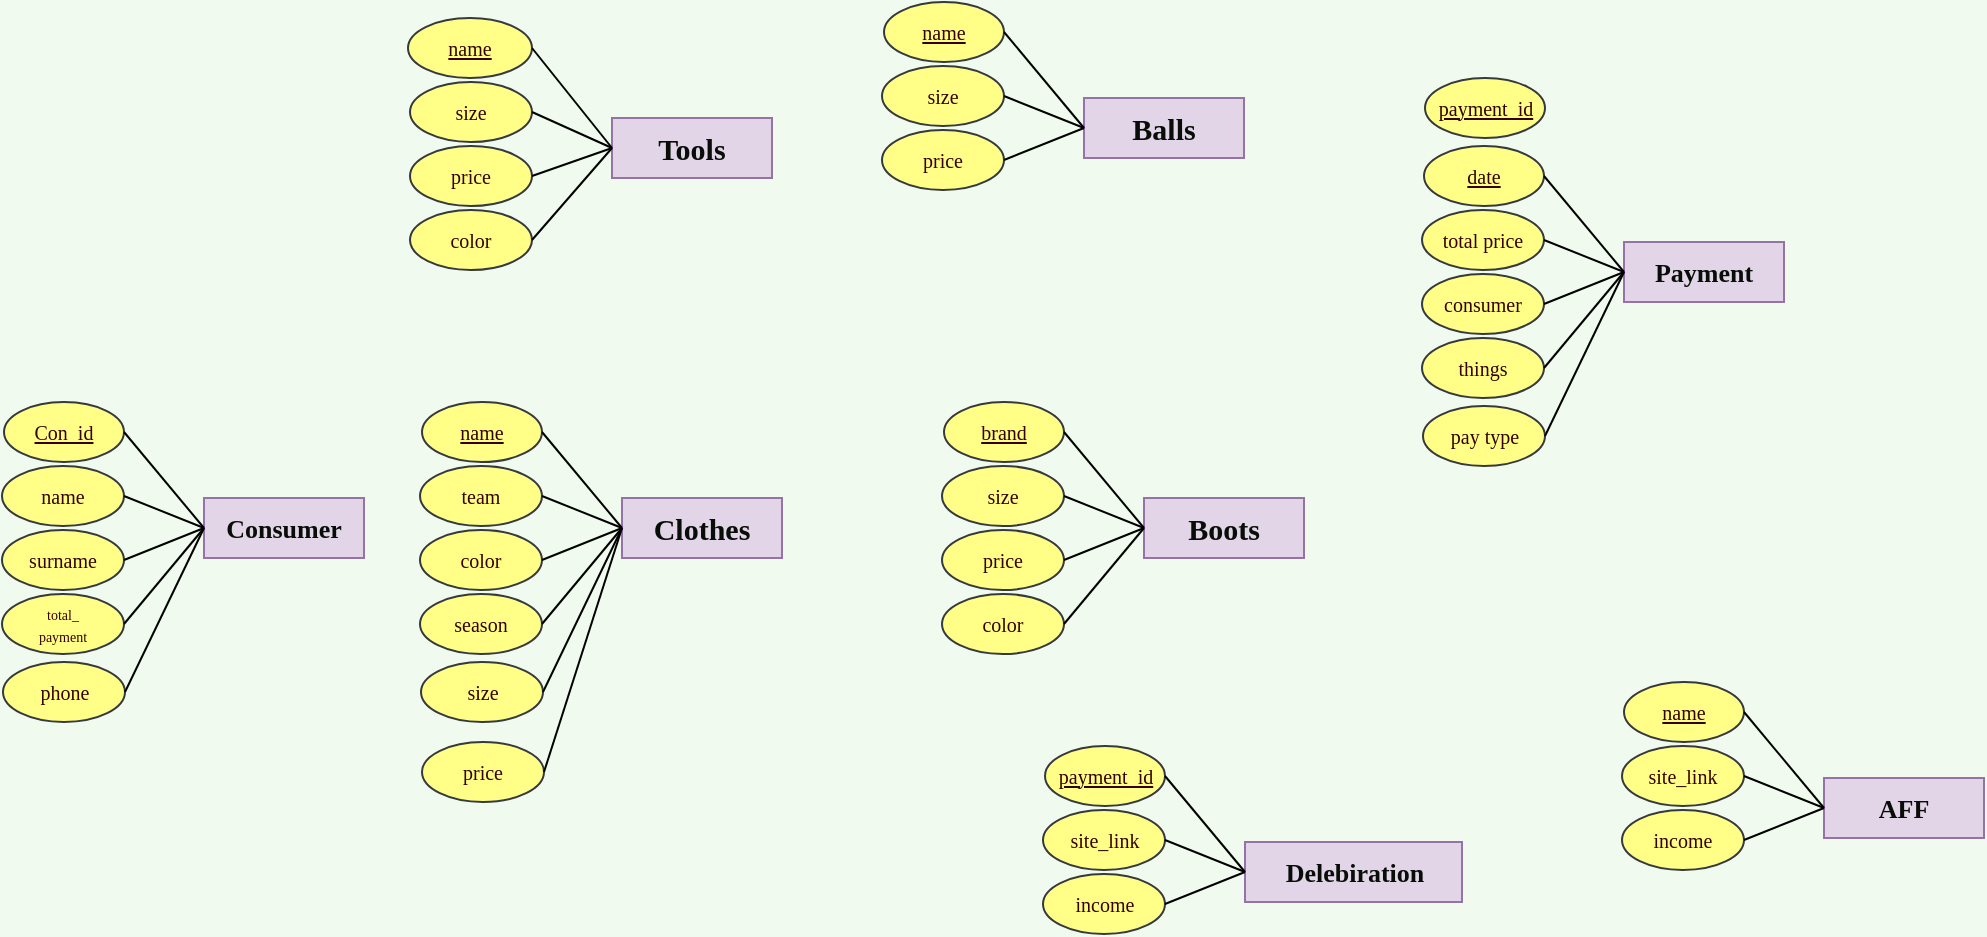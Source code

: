 <mxfile version="21.2.1" type="github">
  <diagram name="Страница 1" id="pUMUKk7vh0ifozHOk4wC">
    <mxGraphModel dx="677" dy="349" grid="1" gridSize="10" guides="1" tooltips="1" connect="1" arrows="1" fold="1" page="1" pageScale="1" pageWidth="1654" pageHeight="1169" background="#F1FAEE" math="0" shadow="0">
      <root>
        <mxCell id="0" />
        <mxCell id="1" parent="0" />
        <mxCell id="20J9mscwqWilk-XeIcK0-2" value="&lt;font color=&quot;#090d07&quot; style=&quot;font-size: 15px;&quot;&gt;Tools&lt;/font&gt;" style="rounded=0;whiteSpace=wrap;html=1;shadow=0;labelBackgroundColor=none;labelBorderColor=none;sketch=0;fillStyle=auto;strokeColor=#9673a6;strokeWidth=1;fontFamily=Verdana;fontSize=13;fillColor=#e1d5e7;fontStyle=1" vertex="1" parent="1">
          <mxGeometry x="355" y="188" width="80" height="30" as="geometry" />
        </mxCell>
        <mxCell id="20J9mscwqWilk-XeIcK0-3" value="&lt;font color=&quot;#360000&quot; style=&quot;font-size: 10px;&quot;&gt;&lt;u&gt;name&lt;/u&gt;&lt;/font&gt;" style="ellipse;whiteSpace=wrap;html=1;rounded=0;shadow=0;labelBackgroundColor=none;labelBorderColor=none;sketch=0;fillStyle=auto;strokeColor=#36393d;strokeWidth=1;fontFamily=Verdana;fontSize=10;fillColor=#ffff88;" vertex="1" parent="1">
          <mxGeometry x="253" y="138" width="62" height="30" as="geometry" />
        </mxCell>
        <mxCell id="20J9mscwqWilk-XeIcK0-4" value="&lt;font color=&quot;#360000&quot; style=&quot;font-size: 10px;&quot;&gt;size&lt;/font&gt;" style="ellipse;whiteSpace=wrap;html=1;rounded=0;shadow=0;labelBackgroundColor=none;labelBorderColor=none;sketch=0;fillStyle=auto;strokeColor=#36393d;strokeWidth=1;fontFamily=Verdana;fontSize=10;fillColor=#ffff88;" vertex="1" parent="1">
          <mxGeometry x="254" y="170" width="61" height="30" as="geometry" />
        </mxCell>
        <mxCell id="20J9mscwqWilk-XeIcK0-5" value="&lt;font color=&quot;#360000&quot; style=&quot;font-size: 10px;&quot;&gt;color&lt;/font&gt;" style="ellipse;whiteSpace=wrap;html=1;rounded=0;shadow=0;labelBackgroundColor=none;labelBorderColor=none;sketch=0;fillStyle=auto;strokeColor=#36393d;strokeWidth=1;fontFamily=Verdana;fontSize=10;fillColor=#ffff88;" vertex="1" parent="1">
          <mxGeometry x="254" y="234" width="61" height="30" as="geometry" />
        </mxCell>
        <mxCell id="20J9mscwqWilk-XeIcK0-8" value="&lt;font color=&quot;#360000&quot; style=&quot;font-size: 10px;&quot;&gt;price&lt;/font&gt;" style="ellipse;whiteSpace=wrap;html=1;rounded=0;shadow=0;labelBackgroundColor=none;labelBorderColor=none;sketch=0;fillStyle=auto;strokeColor=#36393d;strokeWidth=1;fontFamily=Verdana;fontSize=10;fillColor=#ffff88;" vertex="1" parent="1">
          <mxGeometry x="254" y="202" width="61" height="30" as="geometry" />
        </mxCell>
        <mxCell id="20J9mscwqWilk-XeIcK0-10" value="" style="endArrow=none;html=1;rounded=0;fontFamily=Verdana;fontSize=10;fontColor=#090D07;entryX=1;entryY=0.5;entryDx=0;entryDy=0;exitX=0;exitY=0.5;exitDx=0;exitDy=0;" edge="1" parent="1" source="20J9mscwqWilk-XeIcK0-2" target="20J9mscwqWilk-XeIcK0-8">
          <mxGeometry width="50" height="50" relative="1" as="geometry">
            <mxPoint x="300" y="241" as="sourcePoint" />
            <mxPoint x="350" y="191" as="targetPoint" />
          </mxGeometry>
        </mxCell>
        <mxCell id="20J9mscwqWilk-XeIcK0-11" value="" style="endArrow=none;html=1;rounded=0;fontFamily=Verdana;fontSize=10;fontColor=#090D07;entryX=1;entryY=0.5;entryDx=0;entryDy=0;exitX=0;exitY=0.5;exitDx=0;exitDy=0;" edge="1" parent="1" source="20J9mscwqWilk-XeIcK0-2" target="20J9mscwqWilk-XeIcK0-5">
          <mxGeometry width="50" height="50" relative="1" as="geometry">
            <mxPoint x="390.5" y="221" as="sourcePoint" />
            <mxPoint x="320.5" y="198" as="targetPoint" />
          </mxGeometry>
        </mxCell>
        <mxCell id="20J9mscwqWilk-XeIcK0-15" value="" style="endArrow=none;html=1;rounded=0;fontFamily=Verdana;fontSize=10;fontColor=#090D07;entryX=1;entryY=0.5;entryDx=0;entryDy=0;exitX=0;exitY=0.5;exitDx=0;exitDy=0;" edge="1" parent="1" source="20J9mscwqWilk-XeIcK0-2" target="20J9mscwqWilk-XeIcK0-4">
          <mxGeometry width="50" height="50" relative="1" as="geometry">
            <mxPoint x="340" y="221" as="sourcePoint" />
            <mxPoint x="320.5" y="198" as="targetPoint" />
          </mxGeometry>
        </mxCell>
        <mxCell id="20J9mscwqWilk-XeIcK0-16" value="" style="endArrow=none;html=1;rounded=0;fontFamily=Verdana;fontSize=10;fontColor=#090D07;entryX=1;entryY=0.5;entryDx=0;entryDy=0;exitX=0;exitY=0.5;exitDx=0;exitDy=0;" edge="1" parent="1" source="20J9mscwqWilk-XeIcK0-2" target="20J9mscwqWilk-XeIcK0-3">
          <mxGeometry width="50" height="50" relative="1" as="geometry">
            <mxPoint x="400.5" y="231" as="sourcePoint" />
            <mxPoint x="330.5" y="208" as="targetPoint" />
          </mxGeometry>
        </mxCell>
        <mxCell id="20J9mscwqWilk-XeIcK0-20" value="&lt;font color=&quot;#090d07&quot; style=&quot;font-size: 15px;&quot;&gt;Clothes&lt;/font&gt;" style="rounded=0;whiteSpace=wrap;html=1;shadow=0;labelBackgroundColor=none;labelBorderColor=none;sketch=0;fillStyle=auto;strokeColor=#9673a6;strokeWidth=1;fontFamily=Verdana;fontSize=13;fillColor=#e1d5e7;fontStyle=1" vertex="1" parent="1">
          <mxGeometry x="360" y="378" width="80" height="30" as="geometry" />
        </mxCell>
        <mxCell id="20J9mscwqWilk-XeIcK0-21" value="&lt;font color=&quot;#360000&quot; style=&quot;font-size: 10px;&quot;&gt;&lt;u&gt;name&lt;/u&gt;&lt;/font&gt;" style="ellipse;whiteSpace=wrap;html=1;rounded=0;shadow=0;labelBackgroundColor=none;labelBorderColor=none;sketch=0;fillStyle=auto;strokeColor=#36393d;strokeWidth=1;fontFamily=Verdana;fontSize=10;fillColor=#ffff88;" vertex="1" parent="1">
          <mxGeometry x="260" y="330" width="60" height="30" as="geometry" />
        </mxCell>
        <mxCell id="20J9mscwqWilk-XeIcK0-22" value="&lt;font color=&quot;#360000&quot; style=&quot;font-size: 10px;&quot;&gt;team&lt;/font&gt;" style="ellipse;whiteSpace=wrap;html=1;rounded=0;shadow=0;labelBackgroundColor=none;labelBorderColor=none;sketch=0;fillStyle=auto;strokeColor=#36393d;strokeWidth=1;fontFamily=Verdana;fontSize=10;fillColor=#ffff88;" vertex="1" parent="1">
          <mxGeometry x="259" y="362" width="61" height="30" as="geometry" />
        </mxCell>
        <mxCell id="20J9mscwqWilk-XeIcK0-23" value="&lt;font color=&quot;#360000&quot; style=&quot;font-size: 10px;&quot;&gt;season&lt;/font&gt;" style="ellipse;whiteSpace=wrap;html=1;rounded=0;shadow=0;labelBackgroundColor=none;labelBorderColor=none;sketch=0;fillStyle=auto;strokeColor=#36393d;strokeWidth=1;fontFamily=Verdana;fontSize=10;fillColor=#ffff88;" vertex="1" parent="1">
          <mxGeometry x="259" y="426" width="61" height="30" as="geometry" />
        </mxCell>
        <mxCell id="20J9mscwqWilk-XeIcK0-24" value="&lt;font color=&quot;#360000&quot; style=&quot;font-size: 10px;&quot;&gt;color&lt;/font&gt;" style="ellipse;whiteSpace=wrap;html=1;rounded=0;shadow=0;labelBackgroundColor=none;labelBorderColor=none;sketch=0;fillStyle=auto;strokeColor=#36393d;strokeWidth=1;fontFamily=Verdana;fontSize=10;fillColor=#ffff88;" vertex="1" parent="1">
          <mxGeometry x="259" y="394" width="61" height="30" as="geometry" />
        </mxCell>
        <mxCell id="20J9mscwqWilk-XeIcK0-25" value="" style="endArrow=none;html=1;rounded=0;fontFamily=Verdana;fontSize=10;fontColor=#090D07;entryX=1;entryY=0.5;entryDx=0;entryDy=0;exitX=0;exitY=0.5;exitDx=0;exitDy=0;" edge="1" source="20J9mscwqWilk-XeIcK0-20" target="20J9mscwqWilk-XeIcK0-24" parent="1">
          <mxGeometry width="50" height="50" relative="1" as="geometry">
            <mxPoint x="305" y="431" as="sourcePoint" />
            <mxPoint x="355" y="381" as="targetPoint" />
          </mxGeometry>
        </mxCell>
        <mxCell id="20J9mscwqWilk-XeIcK0-26" value="" style="endArrow=none;html=1;rounded=1;fontFamily=Helvetica;fontSize=11;fontColor=default;entryX=1;entryY=0.5;entryDx=0;entryDy=0;exitX=0;exitY=0.5;exitDx=0;exitDy=0;" edge="1" source="20J9mscwqWilk-XeIcK0-20" target="20J9mscwqWilk-XeIcK0-23" parent="1">
          <mxGeometry width="50" height="50" relative="1" as="geometry">
            <mxPoint x="395.5" y="411" as="sourcePoint" />
            <mxPoint x="325.5" y="388" as="targetPoint" />
          </mxGeometry>
        </mxCell>
        <mxCell id="20J9mscwqWilk-XeIcK0-27" value="" style="endArrow=none;html=1;rounded=0;fontFamily=Verdana;fontSize=10;fontColor=#090D07;entryX=1;entryY=0.5;entryDx=0;entryDy=0;exitX=0;exitY=0.5;exitDx=0;exitDy=0;" edge="1" source="20J9mscwqWilk-XeIcK0-20" target="20J9mscwqWilk-XeIcK0-22" parent="1">
          <mxGeometry width="50" height="50" relative="1" as="geometry">
            <mxPoint x="345" y="411" as="sourcePoint" />
            <mxPoint x="325.5" y="388" as="targetPoint" />
          </mxGeometry>
        </mxCell>
        <mxCell id="20J9mscwqWilk-XeIcK0-28" value="" style="endArrow=none;html=1;rounded=0;fontFamily=Verdana;fontSize=10;fontColor=#090D07;entryX=1;entryY=0.5;entryDx=0;entryDy=0;exitX=0;exitY=0.5;exitDx=0;exitDy=0;" edge="1" source="20J9mscwqWilk-XeIcK0-20" target="20J9mscwqWilk-XeIcK0-21" parent="1">
          <mxGeometry width="50" height="50" relative="1" as="geometry">
            <mxPoint x="405.5" y="421" as="sourcePoint" />
            <mxPoint x="335.5" y="398" as="targetPoint" />
          </mxGeometry>
        </mxCell>
        <mxCell id="20J9mscwqWilk-XeIcK0-29" value="&lt;font color=&quot;#360000&quot; style=&quot;font-size: 10px;&quot;&gt;size&lt;/font&gt;" style="ellipse;whiteSpace=wrap;html=1;rounded=0;shadow=0;labelBackgroundColor=none;labelBorderColor=none;sketch=0;fillStyle=auto;strokeColor=#36393d;strokeWidth=1;fontFamily=Verdana;fontSize=10;fillColor=#ffff88;" vertex="1" parent="1">
          <mxGeometry x="259.5" y="460" width="61" height="30" as="geometry" />
        </mxCell>
        <mxCell id="20J9mscwqWilk-XeIcK0-30" value="&lt;font color=&quot;#360000&quot; style=&quot;font-size: 10px;&quot;&gt;price&lt;/font&gt;" style="ellipse;whiteSpace=wrap;html=1;rounded=0;shadow=0;labelBackgroundColor=none;labelBorderColor=none;sketch=0;fillStyle=auto;strokeColor=#36393d;strokeWidth=1;fontFamily=Verdana;fontSize=10;fillColor=#ffff88;" vertex="1" parent="1">
          <mxGeometry x="260" y="500" width="61" height="30" as="geometry" />
        </mxCell>
        <mxCell id="20J9mscwqWilk-XeIcK0-33" value="" style="endArrow=none;html=1;rounded=0;entryX=0;entryY=0.5;entryDx=0;entryDy=0;exitX=1;exitY=0.5;exitDx=0;exitDy=0;" edge="1" parent="1" source="20J9mscwqWilk-XeIcK0-29" target="20J9mscwqWilk-XeIcK0-20">
          <mxGeometry width="50" height="50" relative="1" as="geometry">
            <mxPoint x="310" y="490" as="sourcePoint" />
            <mxPoint x="360" y="440" as="targetPoint" />
          </mxGeometry>
        </mxCell>
        <mxCell id="20J9mscwqWilk-XeIcK0-34" value="" style="endArrow=none;html=1;rounded=0;exitX=1;exitY=0.5;exitDx=0;exitDy=0;entryX=0;entryY=0.5;entryDx=0;entryDy=0;" edge="1" parent="1" source="20J9mscwqWilk-XeIcK0-30" target="20J9mscwqWilk-XeIcK0-20">
          <mxGeometry width="50" height="50" relative="1" as="geometry">
            <mxPoint x="320" y="510" as="sourcePoint" />
            <mxPoint x="360" y="390" as="targetPoint" />
          </mxGeometry>
        </mxCell>
        <mxCell id="20J9mscwqWilk-XeIcK0-45" value="&lt;font color=&quot;#090d07&quot; style=&quot;font-size: 15px;&quot;&gt;Balls&lt;/font&gt;" style="rounded=0;whiteSpace=wrap;html=1;shadow=0;labelBackgroundColor=none;labelBorderColor=none;sketch=0;fillStyle=auto;strokeColor=#9673a6;strokeWidth=1;fontFamily=Verdana;fontSize=13;fillColor=#e1d5e7;fontStyle=1" vertex="1" parent="1">
          <mxGeometry x="591" y="178" width="80" height="30" as="geometry" />
        </mxCell>
        <mxCell id="20J9mscwqWilk-XeIcK0-46" value="&lt;font color=&quot;#360000&quot; style=&quot;font-size: 10px;&quot;&gt;&lt;u&gt;name&lt;/u&gt;&lt;/font&gt;" style="ellipse;whiteSpace=wrap;html=1;rounded=0;shadow=0;labelBackgroundColor=none;labelBorderColor=none;sketch=0;fillStyle=auto;strokeColor=#36393d;strokeWidth=1;fontFamily=Verdana;fontSize=10;fillColor=#ffff88;" vertex="1" parent="1">
          <mxGeometry x="491" y="130" width="60" height="30" as="geometry" />
        </mxCell>
        <mxCell id="20J9mscwqWilk-XeIcK0-47" value="&lt;font color=&quot;#360000&quot; style=&quot;font-size: 10px;&quot;&gt;size&lt;/font&gt;" style="ellipse;whiteSpace=wrap;html=1;rounded=0;shadow=0;labelBackgroundColor=none;labelBorderColor=none;sketch=0;fillStyle=auto;strokeColor=#36393d;strokeWidth=1;fontFamily=Verdana;fontSize=10;fillColor=#ffff88;" vertex="1" parent="1">
          <mxGeometry x="490" y="162" width="61" height="30" as="geometry" />
        </mxCell>
        <mxCell id="20J9mscwqWilk-XeIcK0-48" value="&lt;font color=&quot;#360000&quot; style=&quot;font-size: 10px;&quot;&gt;price&lt;/font&gt;" style="ellipse;whiteSpace=wrap;html=1;rounded=0;shadow=0;labelBackgroundColor=none;labelBorderColor=none;sketch=0;fillStyle=auto;strokeColor=#36393d;strokeWidth=1;fontFamily=Verdana;fontSize=10;fillColor=#ffff88;" vertex="1" parent="1">
          <mxGeometry x="490" y="194" width="61" height="30" as="geometry" />
        </mxCell>
        <mxCell id="20J9mscwqWilk-XeIcK0-49" value="" style="endArrow=none;html=1;rounded=0;fontFamily=Verdana;fontSize=10;fontColor=#090D07;entryX=1;entryY=0.5;entryDx=0;entryDy=0;exitX=0;exitY=0.5;exitDx=0;exitDy=0;" edge="1" source="20J9mscwqWilk-XeIcK0-45" target="20J9mscwqWilk-XeIcK0-48" parent="1">
          <mxGeometry width="50" height="50" relative="1" as="geometry">
            <mxPoint x="536" y="231" as="sourcePoint" />
            <mxPoint x="586" y="181" as="targetPoint" />
          </mxGeometry>
        </mxCell>
        <mxCell id="20J9mscwqWilk-XeIcK0-50" value="" style="endArrow=none;html=1;rounded=0;fontFamily=Verdana;fontSize=10;fontColor=#090D07;entryX=1;entryY=0.5;entryDx=0;entryDy=0;exitX=0;exitY=0.5;exitDx=0;exitDy=0;" edge="1" source="20J9mscwqWilk-XeIcK0-45" target="20J9mscwqWilk-XeIcK0-47" parent="1">
          <mxGeometry width="50" height="50" relative="1" as="geometry">
            <mxPoint x="576" y="211" as="sourcePoint" />
            <mxPoint x="556.5" y="188" as="targetPoint" />
          </mxGeometry>
        </mxCell>
        <mxCell id="20J9mscwqWilk-XeIcK0-51" value="" style="endArrow=none;html=1;rounded=0;fontFamily=Verdana;fontSize=10;fontColor=#090D07;entryX=1;entryY=0.5;entryDx=0;entryDy=0;exitX=0;exitY=0.5;exitDx=0;exitDy=0;" edge="1" source="20J9mscwqWilk-XeIcK0-45" target="20J9mscwqWilk-XeIcK0-46" parent="1">
          <mxGeometry width="50" height="50" relative="1" as="geometry">
            <mxPoint x="636.5" y="221" as="sourcePoint" />
            <mxPoint x="566.5" y="198" as="targetPoint" />
          </mxGeometry>
        </mxCell>
        <mxCell id="20J9mscwqWilk-XeIcK0-52" value="&lt;font color=&quot;#090d07&quot; style=&quot;font-size: 15px;&quot;&gt;Boots&lt;/font&gt;" style="rounded=0;whiteSpace=wrap;html=1;shadow=0;labelBackgroundColor=none;labelBorderColor=none;sketch=0;fillStyle=auto;strokeColor=#9673a6;strokeWidth=1;fontFamily=Verdana;fontSize=13;fillColor=#e1d5e7;fontStyle=1" vertex="1" parent="1">
          <mxGeometry x="621" y="378" width="80" height="30" as="geometry" />
        </mxCell>
        <mxCell id="20J9mscwqWilk-XeIcK0-53" value="&lt;font color=&quot;#360000&quot; style=&quot;font-size: 10px;&quot;&gt;&lt;u&gt;brand&lt;/u&gt;&lt;/font&gt;" style="ellipse;whiteSpace=wrap;html=1;rounded=0;shadow=0;labelBackgroundColor=none;labelBorderColor=none;sketch=0;fillStyle=auto;strokeColor=#36393d;strokeWidth=1;fontFamily=Verdana;fontSize=10;fillColor=#ffff88;" vertex="1" parent="1">
          <mxGeometry x="521" y="330" width="60" height="30" as="geometry" />
        </mxCell>
        <mxCell id="20J9mscwqWilk-XeIcK0-54" value="&lt;font color=&quot;#360000&quot; style=&quot;font-size: 10px;&quot;&gt;size&lt;/font&gt;" style="ellipse;whiteSpace=wrap;html=1;rounded=0;shadow=0;labelBackgroundColor=none;labelBorderColor=none;sketch=0;fillStyle=auto;strokeColor=#36393d;strokeWidth=1;fontFamily=Verdana;fontSize=10;fillColor=#ffff88;" vertex="1" parent="1">
          <mxGeometry x="520" y="362" width="61" height="30" as="geometry" />
        </mxCell>
        <mxCell id="20J9mscwqWilk-XeIcK0-55" value="&lt;font color=&quot;#360000&quot; style=&quot;font-size: 10px;&quot;&gt;color&lt;/font&gt;" style="ellipse;whiteSpace=wrap;html=1;rounded=0;shadow=0;labelBackgroundColor=none;labelBorderColor=none;sketch=0;fillStyle=auto;strokeColor=#36393d;strokeWidth=1;fontFamily=Verdana;fontSize=10;fillColor=#ffff88;" vertex="1" parent="1">
          <mxGeometry x="520" y="426" width="61" height="30" as="geometry" />
        </mxCell>
        <mxCell id="20J9mscwqWilk-XeIcK0-56" value="&lt;font color=&quot;#360000&quot; style=&quot;font-size: 10px;&quot;&gt;price&lt;/font&gt;" style="ellipse;whiteSpace=wrap;html=1;rounded=0;shadow=0;labelBackgroundColor=none;labelBorderColor=none;sketch=0;fillStyle=auto;strokeColor=#36393d;strokeWidth=1;fontFamily=Verdana;fontSize=10;fillColor=#ffff88;" vertex="1" parent="1">
          <mxGeometry x="520" y="394" width="61" height="30" as="geometry" />
        </mxCell>
        <mxCell id="20J9mscwqWilk-XeIcK0-57" value="" style="endArrow=none;html=1;rounded=0;fontFamily=Verdana;fontSize=10;fontColor=#090D07;entryX=1;entryY=0.5;entryDx=0;entryDy=0;exitX=0;exitY=0.5;exitDx=0;exitDy=0;" edge="1" source="20J9mscwqWilk-XeIcK0-52" target="20J9mscwqWilk-XeIcK0-56" parent="1">
          <mxGeometry width="50" height="50" relative="1" as="geometry">
            <mxPoint x="566" y="431" as="sourcePoint" />
            <mxPoint x="616" y="381" as="targetPoint" />
          </mxGeometry>
        </mxCell>
        <mxCell id="20J9mscwqWilk-XeIcK0-58" value="" style="endArrow=none;html=1;rounded=1;fontFamily=Helvetica;fontSize=11;fontColor=default;entryX=1;entryY=0.5;entryDx=0;entryDy=0;exitX=0;exitY=0.5;exitDx=0;exitDy=0;" edge="1" source="20J9mscwqWilk-XeIcK0-52" target="20J9mscwqWilk-XeIcK0-55" parent="1">
          <mxGeometry width="50" height="50" relative="1" as="geometry">
            <mxPoint x="656.5" y="411" as="sourcePoint" />
            <mxPoint x="586.5" y="388" as="targetPoint" />
          </mxGeometry>
        </mxCell>
        <mxCell id="20J9mscwqWilk-XeIcK0-59" value="" style="endArrow=none;html=1;rounded=0;fontFamily=Verdana;fontSize=10;fontColor=#090D07;entryX=1;entryY=0.5;entryDx=0;entryDy=0;exitX=0;exitY=0.5;exitDx=0;exitDy=0;" edge="1" source="20J9mscwqWilk-XeIcK0-52" target="20J9mscwqWilk-XeIcK0-54" parent="1">
          <mxGeometry width="50" height="50" relative="1" as="geometry">
            <mxPoint x="606" y="411" as="sourcePoint" />
            <mxPoint x="586.5" y="388" as="targetPoint" />
          </mxGeometry>
        </mxCell>
        <mxCell id="20J9mscwqWilk-XeIcK0-60" value="" style="endArrow=none;html=1;rounded=0;fontFamily=Verdana;fontSize=10;fontColor=#090D07;entryX=1;entryY=0.5;entryDx=0;entryDy=0;exitX=0;exitY=0.5;exitDx=0;exitDy=0;" edge="1" source="20J9mscwqWilk-XeIcK0-52" target="20J9mscwqWilk-XeIcK0-53" parent="1">
          <mxGeometry width="50" height="50" relative="1" as="geometry">
            <mxPoint x="666.5" y="421" as="sourcePoint" />
            <mxPoint x="596.5" y="398" as="targetPoint" />
          </mxGeometry>
        </mxCell>
        <mxCell id="20J9mscwqWilk-XeIcK0-61" value="&lt;font color=&quot;#090d07&quot; style=&quot;font-size: 13px;&quot;&gt;Consumer&lt;/font&gt;" style="rounded=0;whiteSpace=wrap;html=1;shadow=0;labelBackgroundColor=none;labelBorderColor=none;sketch=0;fillStyle=auto;strokeColor=#9673a6;strokeWidth=1;fontFamily=Verdana;fontSize=13;fillColor=#e1d5e7;fontStyle=1" vertex="1" parent="1">
          <mxGeometry x="151" y="378" width="80" height="30" as="geometry" />
        </mxCell>
        <mxCell id="20J9mscwqWilk-XeIcK0-62" value="&lt;font color=&quot;#360000&quot; style=&quot;font-size: 10px;&quot;&gt;&lt;u&gt;Con_id&lt;/u&gt;&lt;/font&gt;" style="ellipse;whiteSpace=wrap;html=1;rounded=0;shadow=0;labelBackgroundColor=none;labelBorderColor=none;sketch=0;fillStyle=auto;strokeColor=#36393d;strokeWidth=1;fontFamily=Verdana;fontSize=10;fillColor=#ffff88;" vertex="1" parent="1">
          <mxGeometry x="51" y="330" width="60" height="30" as="geometry" />
        </mxCell>
        <mxCell id="20J9mscwqWilk-XeIcK0-63" value="&lt;font color=&quot;#360000&quot; style=&quot;font-size: 10px;&quot;&gt;name&lt;/font&gt;" style="ellipse;whiteSpace=wrap;html=1;rounded=0;shadow=0;labelBackgroundColor=none;labelBorderColor=none;sketch=0;fillStyle=auto;strokeColor=#36393d;strokeWidth=1;fontFamily=Verdana;fontSize=10;fillColor=#ffff88;" vertex="1" parent="1">
          <mxGeometry x="50" y="362" width="61" height="30" as="geometry" />
        </mxCell>
        <mxCell id="20J9mscwqWilk-XeIcK0-64" value="&lt;p style=&quot;line-height: 90%;&quot;&gt;&lt;font color=&quot;#360000&quot; style=&quot;font-size: 7px;&quot;&gt;total_&lt;br&gt;payment&lt;/font&gt;&lt;/p&gt;" style="ellipse;whiteSpace=wrap;html=1;rounded=0;shadow=0;labelBackgroundColor=none;labelBorderColor=none;sketch=0;fillStyle=auto;strokeColor=#36393d;strokeWidth=1;fontFamily=Verdana;fontSize=10;fillColor=#ffff88;" vertex="1" parent="1">
          <mxGeometry x="50" y="426" width="61" height="30" as="geometry" />
        </mxCell>
        <mxCell id="20J9mscwqWilk-XeIcK0-65" value="&lt;font color=&quot;#360000&quot; style=&quot;font-size: 10px;&quot;&gt;surname&lt;/font&gt;" style="ellipse;whiteSpace=wrap;html=1;rounded=0;shadow=0;labelBackgroundColor=none;labelBorderColor=none;sketch=0;fillStyle=auto;strokeColor=#36393d;strokeWidth=1;fontFamily=Verdana;fontSize=10;fillColor=#ffff88;" vertex="1" parent="1">
          <mxGeometry x="50" y="394" width="61" height="30" as="geometry" />
        </mxCell>
        <mxCell id="20J9mscwqWilk-XeIcK0-66" value="" style="endArrow=none;html=1;rounded=0;fontFamily=Verdana;fontSize=10;fontColor=#090D07;entryX=1;entryY=0.5;entryDx=0;entryDy=0;exitX=0;exitY=0.5;exitDx=0;exitDy=0;" edge="1" source="20J9mscwqWilk-XeIcK0-61" target="20J9mscwqWilk-XeIcK0-65" parent="1">
          <mxGeometry width="50" height="50" relative="1" as="geometry">
            <mxPoint x="96" y="431" as="sourcePoint" />
            <mxPoint x="146" y="381" as="targetPoint" />
          </mxGeometry>
        </mxCell>
        <mxCell id="20J9mscwqWilk-XeIcK0-67" value="" style="endArrow=none;html=1;rounded=1;fontFamily=Helvetica;fontSize=11;fontColor=default;entryX=1;entryY=0.5;entryDx=0;entryDy=0;exitX=0;exitY=0.5;exitDx=0;exitDy=0;" edge="1" source="20J9mscwqWilk-XeIcK0-61" target="20J9mscwqWilk-XeIcK0-64" parent="1">
          <mxGeometry width="50" height="50" relative="1" as="geometry">
            <mxPoint x="186.5" y="411" as="sourcePoint" />
            <mxPoint x="116.5" y="388" as="targetPoint" />
          </mxGeometry>
        </mxCell>
        <mxCell id="20J9mscwqWilk-XeIcK0-68" value="" style="endArrow=none;html=1;rounded=0;fontFamily=Verdana;fontSize=10;fontColor=#090D07;entryX=1;entryY=0.5;entryDx=0;entryDy=0;exitX=0;exitY=0.5;exitDx=0;exitDy=0;" edge="1" source="20J9mscwqWilk-XeIcK0-61" target="20J9mscwqWilk-XeIcK0-63" parent="1">
          <mxGeometry width="50" height="50" relative="1" as="geometry">
            <mxPoint x="136" y="411" as="sourcePoint" />
            <mxPoint x="116.5" y="388" as="targetPoint" />
          </mxGeometry>
        </mxCell>
        <mxCell id="20J9mscwqWilk-XeIcK0-69" value="" style="endArrow=none;html=1;rounded=0;fontFamily=Verdana;fontSize=10;fontColor=#090D07;entryX=1;entryY=0.5;entryDx=0;entryDy=0;exitX=0;exitY=0.5;exitDx=0;exitDy=0;" edge="1" source="20J9mscwqWilk-XeIcK0-61" target="20J9mscwqWilk-XeIcK0-62" parent="1">
          <mxGeometry width="50" height="50" relative="1" as="geometry">
            <mxPoint x="196.5" y="421" as="sourcePoint" />
            <mxPoint x="126.5" y="398" as="targetPoint" />
          </mxGeometry>
        </mxCell>
        <mxCell id="20J9mscwqWilk-XeIcK0-70" value="&lt;font color=&quot;#360000&quot; style=&quot;font-size: 10px;&quot;&gt;phone&lt;/font&gt;" style="ellipse;whiteSpace=wrap;html=1;rounded=0;shadow=0;labelBackgroundColor=none;labelBorderColor=none;sketch=0;fillStyle=auto;strokeColor=#36393d;strokeWidth=1;fontFamily=Verdana;fontSize=10;fillColor=#ffff88;" vertex="1" parent="1">
          <mxGeometry x="50.5" y="460" width="61" height="30" as="geometry" />
        </mxCell>
        <mxCell id="20J9mscwqWilk-XeIcK0-72" value="" style="endArrow=none;html=1;rounded=0;entryX=0;entryY=0.5;entryDx=0;entryDy=0;exitX=1;exitY=0.5;exitDx=0;exitDy=0;" edge="1" source="20J9mscwqWilk-XeIcK0-70" target="20J9mscwqWilk-XeIcK0-61" parent="1">
          <mxGeometry width="50" height="50" relative="1" as="geometry">
            <mxPoint x="101" y="490" as="sourcePoint" />
            <mxPoint x="151" y="440" as="targetPoint" />
          </mxGeometry>
        </mxCell>
        <mxCell id="20J9mscwqWilk-XeIcK0-74" value="&lt;font color=&quot;#090d07&quot; style=&quot;font-size: 13px;&quot;&gt;Payment&lt;/font&gt;" style="rounded=0;whiteSpace=wrap;html=1;shadow=0;labelBackgroundColor=none;labelBorderColor=none;sketch=0;fillStyle=auto;strokeColor=#9673a6;strokeWidth=1;fontFamily=Verdana;fontSize=13;fillColor=#e1d5e7;fontStyle=1" vertex="1" parent="1">
          <mxGeometry x="861" y="250" width="80" height="30" as="geometry" />
        </mxCell>
        <mxCell id="20J9mscwqWilk-XeIcK0-75" value="&lt;font color=&quot;#360000&quot; style=&quot;font-size: 10px;&quot;&gt;&lt;u&gt;date&lt;/u&gt;&lt;/font&gt;" style="ellipse;whiteSpace=wrap;html=1;rounded=0;shadow=0;labelBackgroundColor=none;labelBorderColor=none;sketch=0;fillStyle=auto;strokeColor=#36393d;strokeWidth=1;fontFamily=Verdana;fontSize=10;fillColor=#ffff88;" vertex="1" parent="1">
          <mxGeometry x="761" y="202" width="60" height="30" as="geometry" />
        </mxCell>
        <mxCell id="20J9mscwqWilk-XeIcK0-76" value="&lt;font color=&quot;#360000&quot; style=&quot;font-size: 10px;&quot;&gt;total price&lt;/font&gt;" style="ellipse;whiteSpace=wrap;html=1;rounded=0;shadow=0;labelBackgroundColor=none;labelBorderColor=none;sketch=0;fillStyle=auto;strokeColor=#36393d;strokeWidth=1;fontFamily=Verdana;fontSize=10;fillColor=#ffff88;" vertex="1" parent="1">
          <mxGeometry x="760" y="234" width="61" height="30" as="geometry" />
        </mxCell>
        <mxCell id="20J9mscwqWilk-XeIcK0-77" value="&lt;p style=&quot;line-height: 90%;&quot;&gt;&lt;font color=&quot;#360000&quot;&gt;&lt;span style=&quot;&quot;&gt;things&lt;/span&gt;&lt;/font&gt;&lt;/p&gt;" style="ellipse;whiteSpace=wrap;html=1;rounded=0;shadow=0;labelBackgroundColor=none;labelBorderColor=none;sketch=0;fillStyle=auto;strokeColor=#36393d;strokeWidth=1;fontFamily=Verdana;fontSize=10;fillColor=#ffff88;" vertex="1" parent="1">
          <mxGeometry x="760" y="298" width="61" height="30" as="geometry" />
        </mxCell>
        <mxCell id="20J9mscwqWilk-XeIcK0-78" value="&lt;font color=&quot;#360000&quot; style=&quot;font-size: 10px;&quot;&gt;consumer&lt;/font&gt;" style="ellipse;whiteSpace=wrap;html=1;rounded=0;shadow=0;labelBackgroundColor=none;labelBorderColor=none;sketch=0;fillStyle=auto;strokeColor=#36393d;strokeWidth=1;fontFamily=Verdana;fontSize=10;fillColor=#ffff88;" vertex="1" parent="1">
          <mxGeometry x="760" y="266" width="61" height="30" as="geometry" />
        </mxCell>
        <mxCell id="20J9mscwqWilk-XeIcK0-79" value="" style="endArrow=none;html=1;rounded=0;fontFamily=Verdana;fontSize=10;fontColor=#090D07;entryX=1;entryY=0.5;entryDx=0;entryDy=0;exitX=0;exitY=0.5;exitDx=0;exitDy=0;" edge="1" source="20J9mscwqWilk-XeIcK0-74" target="20J9mscwqWilk-XeIcK0-78" parent="1">
          <mxGeometry width="50" height="50" relative="1" as="geometry">
            <mxPoint x="806" y="303" as="sourcePoint" />
            <mxPoint x="856" y="253" as="targetPoint" />
          </mxGeometry>
        </mxCell>
        <mxCell id="20J9mscwqWilk-XeIcK0-80" value="" style="endArrow=none;html=1;rounded=1;fontFamily=Helvetica;fontSize=11;fontColor=default;entryX=1;entryY=0.5;entryDx=0;entryDy=0;exitX=0;exitY=0.5;exitDx=0;exitDy=0;" edge="1" source="20J9mscwqWilk-XeIcK0-74" target="20J9mscwqWilk-XeIcK0-77" parent="1">
          <mxGeometry width="50" height="50" relative="1" as="geometry">
            <mxPoint x="896.5" y="283" as="sourcePoint" />
            <mxPoint x="826.5" y="260" as="targetPoint" />
          </mxGeometry>
        </mxCell>
        <mxCell id="20J9mscwqWilk-XeIcK0-81" value="" style="endArrow=none;html=1;rounded=0;fontFamily=Verdana;fontSize=10;fontColor=#090D07;entryX=1;entryY=0.5;entryDx=0;entryDy=0;exitX=0;exitY=0.5;exitDx=0;exitDy=0;" edge="1" source="20J9mscwqWilk-XeIcK0-74" target="20J9mscwqWilk-XeIcK0-76" parent="1">
          <mxGeometry width="50" height="50" relative="1" as="geometry">
            <mxPoint x="846" y="283" as="sourcePoint" />
            <mxPoint x="826.5" y="260" as="targetPoint" />
          </mxGeometry>
        </mxCell>
        <mxCell id="20J9mscwqWilk-XeIcK0-82" value="" style="endArrow=none;html=1;rounded=0;fontFamily=Verdana;fontSize=10;fontColor=#090D07;entryX=1;entryY=0.5;entryDx=0;entryDy=0;exitX=0;exitY=0.5;exitDx=0;exitDy=0;" edge="1" source="20J9mscwqWilk-XeIcK0-74" target="20J9mscwqWilk-XeIcK0-75" parent="1">
          <mxGeometry width="50" height="50" relative="1" as="geometry">
            <mxPoint x="906.5" y="293" as="sourcePoint" />
            <mxPoint x="836.5" y="270" as="targetPoint" />
          </mxGeometry>
        </mxCell>
        <mxCell id="20J9mscwqWilk-XeIcK0-83" value="&lt;font color=&quot;#360000&quot; style=&quot;font-size: 10px;&quot;&gt;pay type&lt;/font&gt;" style="ellipse;whiteSpace=wrap;html=1;rounded=0;shadow=0;labelBackgroundColor=none;labelBorderColor=none;sketch=0;fillStyle=auto;strokeColor=#36393d;strokeWidth=1;fontFamily=Verdana;fontSize=10;fillColor=#ffff88;" vertex="1" parent="1">
          <mxGeometry x="760.5" y="332" width="61" height="30" as="geometry" />
        </mxCell>
        <mxCell id="20J9mscwqWilk-XeIcK0-84" value="" style="endArrow=none;html=1;rounded=0;entryX=0;entryY=0.5;entryDx=0;entryDy=0;exitX=1;exitY=0.5;exitDx=0;exitDy=0;" edge="1" source="20J9mscwqWilk-XeIcK0-83" target="20J9mscwqWilk-XeIcK0-74" parent="1">
          <mxGeometry width="50" height="50" relative="1" as="geometry">
            <mxPoint x="811" y="362" as="sourcePoint" />
            <mxPoint x="861" y="312" as="targetPoint" />
          </mxGeometry>
        </mxCell>
        <mxCell id="20J9mscwqWilk-XeIcK0-85" value="&lt;font color=&quot;#090d07&quot;&gt;AFF&lt;/font&gt;" style="rounded=0;whiteSpace=wrap;html=1;shadow=0;labelBackgroundColor=none;labelBorderColor=none;sketch=0;fillStyle=auto;strokeColor=#9673a6;strokeWidth=1;fontFamily=Verdana;fontSize=13;fillColor=#e1d5e7;fontStyle=1" vertex="1" parent="1">
          <mxGeometry x="961" y="518" width="80" height="30" as="geometry" />
        </mxCell>
        <mxCell id="20J9mscwqWilk-XeIcK0-86" value="&lt;font color=&quot;#360000&quot; style=&quot;font-size: 10px;&quot;&gt;&lt;u&gt;name&lt;/u&gt;&lt;/font&gt;" style="ellipse;whiteSpace=wrap;html=1;rounded=0;shadow=0;labelBackgroundColor=none;labelBorderColor=none;sketch=0;fillStyle=auto;strokeColor=#36393d;strokeWidth=1;fontFamily=Verdana;fontSize=10;fillColor=#ffff88;" vertex="1" parent="1">
          <mxGeometry x="861" y="470" width="60" height="30" as="geometry" />
        </mxCell>
        <mxCell id="20J9mscwqWilk-XeIcK0-87" value="&lt;font color=&quot;#360000&quot;&gt;site_link&lt;/font&gt;" style="ellipse;whiteSpace=wrap;html=1;rounded=0;shadow=0;labelBackgroundColor=none;labelBorderColor=none;sketch=0;fillStyle=auto;strokeColor=#36393d;strokeWidth=1;fontFamily=Verdana;fontSize=10;fillColor=#ffff88;" vertex="1" parent="1">
          <mxGeometry x="860" y="502" width="61" height="30" as="geometry" />
        </mxCell>
        <mxCell id="20J9mscwqWilk-XeIcK0-89" value="&lt;font color=&quot;#360000&quot; style=&quot;font-size: 10px;&quot;&gt;income&lt;/font&gt;" style="ellipse;whiteSpace=wrap;html=1;rounded=0;shadow=0;labelBackgroundColor=none;labelBorderColor=none;sketch=0;fillStyle=auto;strokeColor=#36393d;strokeWidth=1;fontFamily=Verdana;fontSize=10;fillColor=#ffff88;" vertex="1" parent="1">
          <mxGeometry x="860" y="534" width="61" height="30" as="geometry" />
        </mxCell>
        <mxCell id="20J9mscwqWilk-XeIcK0-90" value="" style="endArrow=none;html=1;rounded=0;fontFamily=Verdana;fontSize=10;fontColor=#090D07;entryX=1;entryY=0.5;entryDx=0;entryDy=0;exitX=0;exitY=0.5;exitDx=0;exitDy=0;" edge="1" source="20J9mscwqWilk-XeIcK0-85" target="20J9mscwqWilk-XeIcK0-89" parent="1">
          <mxGeometry width="50" height="50" relative="1" as="geometry">
            <mxPoint x="906" y="571" as="sourcePoint" />
            <mxPoint x="956" y="521" as="targetPoint" />
          </mxGeometry>
        </mxCell>
        <mxCell id="20J9mscwqWilk-XeIcK0-92" value="" style="endArrow=none;html=1;rounded=0;fontFamily=Verdana;fontSize=10;fontColor=#090D07;entryX=1;entryY=0.5;entryDx=0;entryDy=0;exitX=0;exitY=0.5;exitDx=0;exitDy=0;" edge="1" source="20J9mscwqWilk-XeIcK0-85" target="20J9mscwqWilk-XeIcK0-87" parent="1">
          <mxGeometry width="50" height="50" relative="1" as="geometry">
            <mxPoint x="946" y="551" as="sourcePoint" />
            <mxPoint x="926.5" y="528" as="targetPoint" />
          </mxGeometry>
        </mxCell>
        <mxCell id="20J9mscwqWilk-XeIcK0-93" value="" style="endArrow=none;html=1;rounded=0;fontFamily=Verdana;fontSize=10;fontColor=#090D07;entryX=1;entryY=0.5;entryDx=0;entryDy=0;exitX=0;exitY=0.5;exitDx=0;exitDy=0;" edge="1" source="20J9mscwqWilk-XeIcK0-85" target="20J9mscwqWilk-XeIcK0-86" parent="1">
          <mxGeometry width="50" height="50" relative="1" as="geometry">
            <mxPoint x="1006.5" y="561" as="sourcePoint" />
            <mxPoint x="936.5" y="538" as="targetPoint" />
          </mxGeometry>
        </mxCell>
        <mxCell id="20J9mscwqWilk-XeIcK0-96" value="&lt;font color=&quot;#090d07&quot;&gt;Delebiration&lt;/font&gt;" style="rounded=0;whiteSpace=wrap;html=1;shadow=0;labelBackgroundColor=none;labelBorderColor=none;sketch=0;fillStyle=auto;strokeColor=#9673a6;strokeWidth=1;fontFamily=Verdana;fontSize=13;fillColor=#e1d5e7;fontStyle=1" vertex="1" parent="1">
          <mxGeometry x="671.5" y="550" width="108.5" height="30" as="geometry" />
        </mxCell>
        <mxCell id="20J9mscwqWilk-XeIcK0-97" value="&lt;font color=&quot;#360000&quot; style=&quot;font-size: 10px;&quot;&gt;&lt;u&gt;payment_id&lt;/u&gt;&lt;/font&gt;" style="ellipse;whiteSpace=wrap;html=1;rounded=0;shadow=0;labelBackgroundColor=none;labelBorderColor=none;sketch=0;fillStyle=auto;strokeColor=#36393d;strokeWidth=1;fontFamily=Verdana;fontSize=10;fillColor=#ffff88;" vertex="1" parent="1">
          <mxGeometry x="571.5" y="502" width="60" height="30" as="geometry" />
        </mxCell>
        <mxCell id="20J9mscwqWilk-XeIcK0-98" value="&lt;font color=&quot;#360000&quot;&gt;site_link&lt;/font&gt;" style="ellipse;whiteSpace=wrap;html=1;rounded=0;shadow=0;labelBackgroundColor=none;labelBorderColor=none;sketch=0;fillStyle=auto;strokeColor=#36393d;strokeWidth=1;fontFamily=Verdana;fontSize=10;fillColor=#ffff88;" vertex="1" parent="1">
          <mxGeometry x="570.5" y="534" width="61" height="30" as="geometry" />
        </mxCell>
        <mxCell id="20J9mscwqWilk-XeIcK0-99" value="&lt;font color=&quot;#360000&quot; style=&quot;font-size: 10px;&quot;&gt;income&lt;/font&gt;" style="ellipse;whiteSpace=wrap;html=1;rounded=0;shadow=0;labelBackgroundColor=none;labelBorderColor=none;sketch=0;fillStyle=auto;strokeColor=#36393d;strokeWidth=1;fontFamily=Verdana;fontSize=10;fillColor=#ffff88;" vertex="1" parent="1">
          <mxGeometry x="570.5" y="566" width="61" height="30" as="geometry" />
        </mxCell>
        <mxCell id="20J9mscwqWilk-XeIcK0-100" value="" style="endArrow=none;html=1;rounded=0;fontFamily=Verdana;fontSize=10;fontColor=#090D07;entryX=1;entryY=0.5;entryDx=0;entryDy=0;exitX=0;exitY=0.5;exitDx=0;exitDy=0;" edge="1" source="20J9mscwqWilk-XeIcK0-96" target="20J9mscwqWilk-XeIcK0-99" parent="1">
          <mxGeometry width="50" height="50" relative="1" as="geometry">
            <mxPoint x="616.5" y="603" as="sourcePoint" />
            <mxPoint x="666.5" y="553" as="targetPoint" />
          </mxGeometry>
        </mxCell>
        <mxCell id="20J9mscwqWilk-XeIcK0-101" value="" style="endArrow=none;html=1;rounded=0;fontFamily=Verdana;fontSize=10;fontColor=#090D07;entryX=1;entryY=0.5;entryDx=0;entryDy=0;exitX=0;exitY=0.5;exitDx=0;exitDy=0;" edge="1" source="20J9mscwqWilk-XeIcK0-96" target="20J9mscwqWilk-XeIcK0-98" parent="1">
          <mxGeometry width="50" height="50" relative="1" as="geometry">
            <mxPoint x="656.5" y="583" as="sourcePoint" />
            <mxPoint x="637" y="560" as="targetPoint" />
          </mxGeometry>
        </mxCell>
        <mxCell id="20J9mscwqWilk-XeIcK0-102" value="" style="endArrow=none;html=1;rounded=0;fontFamily=Verdana;fontSize=10;fontColor=#090D07;entryX=1;entryY=0.5;entryDx=0;entryDy=0;exitX=0;exitY=0.5;exitDx=0;exitDy=0;" edge="1" source="20J9mscwqWilk-XeIcK0-96" target="20J9mscwqWilk-XeIcK0-97" parent="1">
          <mxGeometry width="50" height="50" relative="1" as="geometry">
            <mxPoint x="717" y="593" as="sourcePoint" />
            <mxPoint x="647" y="570" as="targetPoint" />
          </mxGeometry>
        </mxCell>
        <mxCell id="20J9mscwqWilk-XeIcK0-103" value="&lt;font color=&quot;#360000&quot; style=&quot;font-size: 10px;&quot;&gt;&lt;u&gt;payment_id&lt;/u&gt;&lt;/font&gt;" style="ellipse;whiteSpace=wrap;html=1;rounded=0;shadow=0;labelBackgroundColor=none;labelBorderColor=none;sketch=0;fillStyle=auto;strokeColor=#36393d;strokeWidth=1;fontFamily=Verdana;fontSize=10;fillColor=#ffff88;" vertex="1" parent="1">
          <mxGeometry x="761.5" y="168" width="60" height="30" as="geometry" />
        </mxCell>
      </root>
    </mxGraphModel>
  </diagram>
</mxfile>
